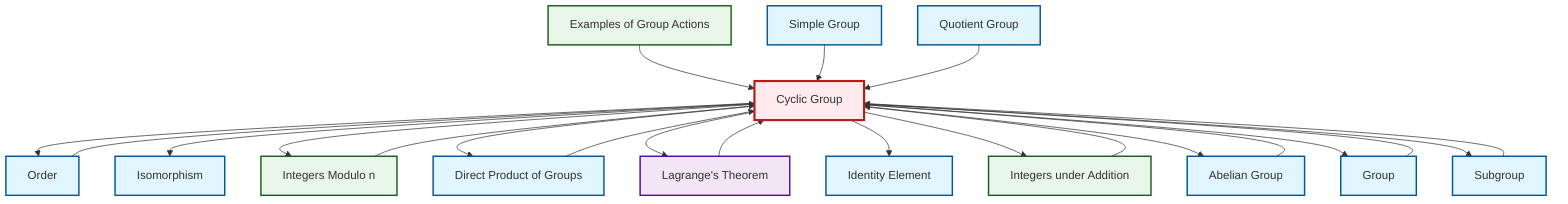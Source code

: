 graph TD
    classDef definition fill:#e1f5fe,stroke:#01579b,stroke-width:2px
    classDef theorem fill:#f3e5f5,stroke:#4a148c,stroke-width:2px
    classDef axiom fill:#fff3e0,stroke:#e65100,stroke-width:2px
    classDef example fill:#e8f5e9,stroke:#1b5e20,stroke-width:2px
    classDef current fill:#ffebee,stroke:#b71c1c,stroke-width:3px
    def-simple-group["Simple Group"]:::definition
    def-isomorphism["Isomorphism"]:::definition
    def-order["Order"]:::definition
    def-direct-product["Direct Product of Groups"]:::definition
    def-subgroup["Subgroup"]:::definition
    ex-group-action-examples["Examples of Group Actions"]:::example
    def-cyclic-group["Cyclic Group"]:::definition
    def-abelian-group["Abelian Group"]:::definition
    def-identity-element["Identity Element"]:::definition
    thm-lagrange["Lagrange's Theorem"]:::theorem
    ex-integers-addition["Integers under Addition"]:::example
    def-quotient-group["Quotient Group"]:::definition
    def-group["Group"]:::definition
    ex-quotient-integers-mod-n["Integers Modulo n"]:::example
    def-cyclic-group --> def-order
    ex-quotient-integers-mod-n --> def-cyclic-group
    def-cyclic-group --> def-isomorphism
    ex-integers-addition --> def-cyclic-group
    def-abelian-group --> def-cyclic-group
    def-cyclic-group --> ex-quotient-integers-mod-n
    def-cyclic-group --> def-direct-product
    def-group --> def-cyclic-group
    def-cyclic-group --> thm-lagrange
    def-cyclic-group --> def-identity-element
    def-order --> def-cyclic-group
    ex-group-action-examples --> def-cyclic-group
    def-simple-group --> def-cyclic-group
    def-cyclic-group --> ex-integers-addition
    thm-lagrange --> def-cyclic-group
    def-cyclic-group --> def-abelian-group
    def-cyclic-group --> def-group
    def-cyclic-group --> def-subgroup
    def-subgroup --> def-cyclic-group
    def-quotient-group --> def-cyclic-group
    def-direct-product --> def-cyclic-group
    class def-cyclic-group current